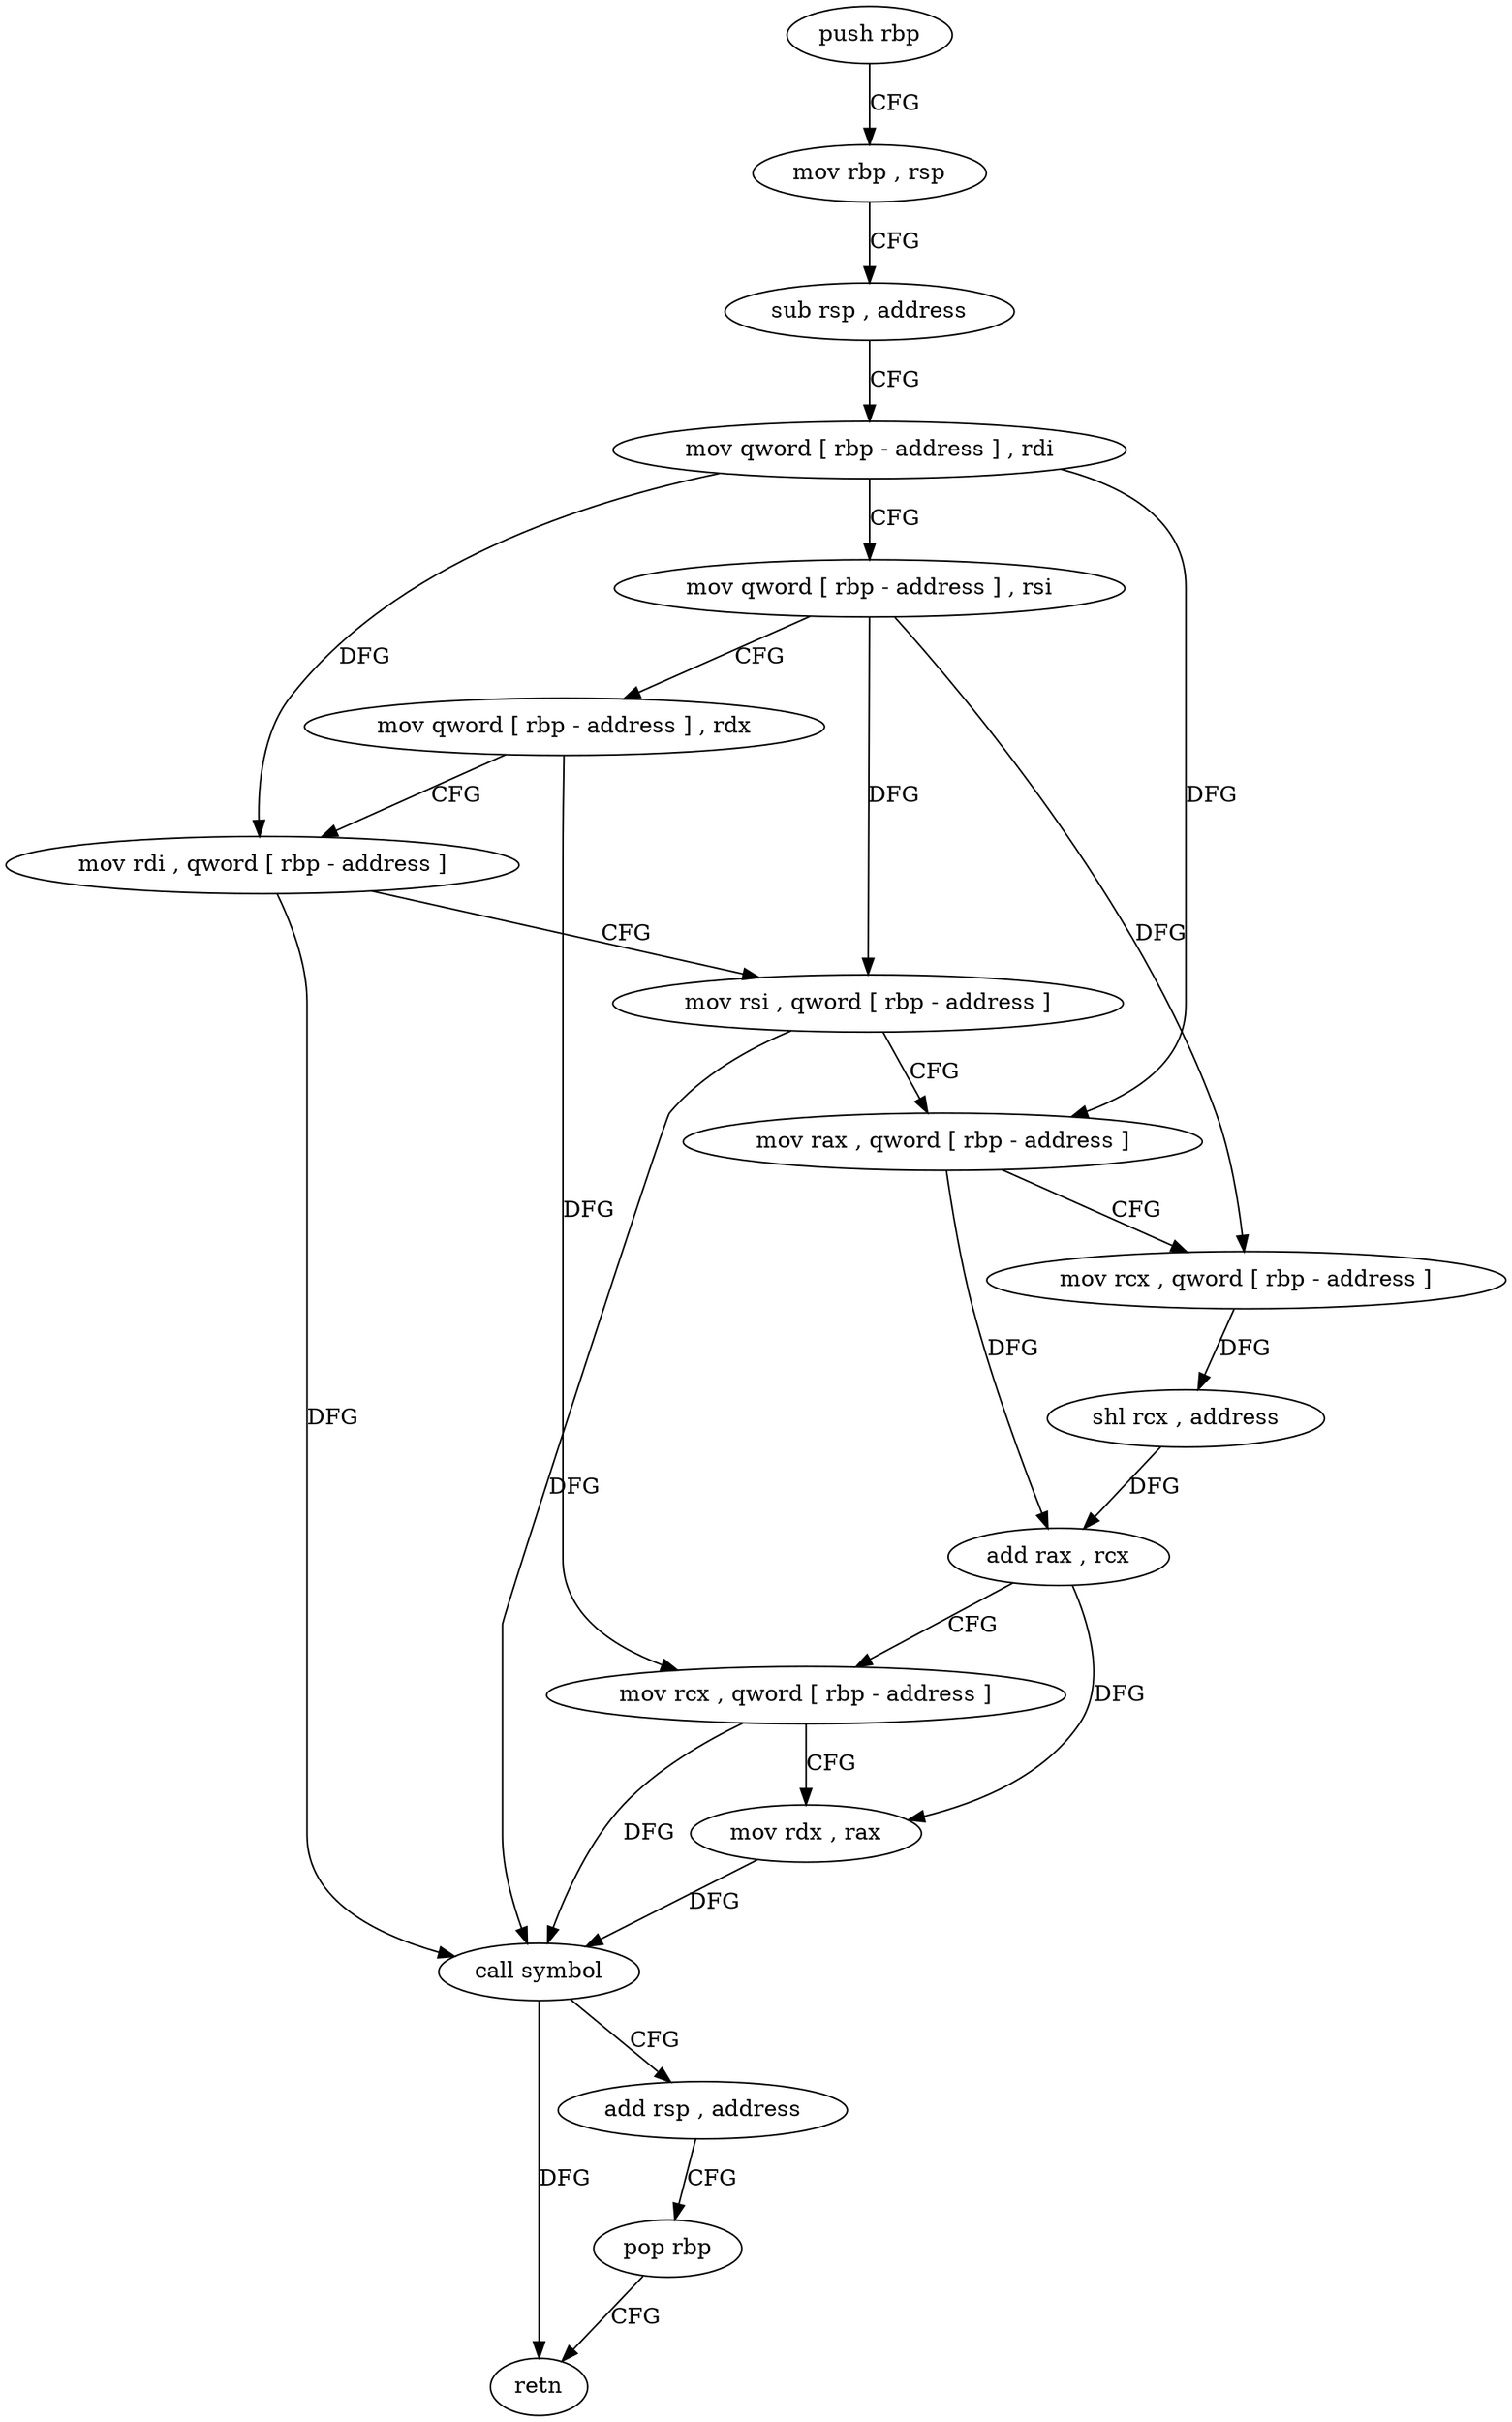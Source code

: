 digraph "func" {
"4290048" [label = "push rbp" ]
"4290049" [label = "mov rbp , rsp" ]
"4290052" [label = "sub rsp , address" ]
"4290056" [label = "mov qword [ rbp - address ] , rdi" ]
"4290060" [label = "mov qword [ rbp - address ] , rsi" ]
"4290064" [label = "mov qword [ rbp - address ] , rdx" ]
"4290068" [label = "mov rdi , qword [ rbp - address ]" ]
"4290072" [label = "mov rsi , qword [ rbp - address ]" ]
"4290076" [label = "mov rax , qword [ rbp - address ]" ]
"4290080" [label = "mov rcx , qword [ rbp - address ]" ]
"4290084" [label = "shl rcx , address" ]
"4290088" [label = "add rax , rcx" ]
"4290091" [label = "mov rcx , qword [ rbp - address ]" ]
"4290095" [label = "mov rdx , rax" ]
"4290098" [label = "call symbol" ]
"4290103" [label = "add rsp , address" ]
"4290107" [label = "pop rbp" ]
"4290108" [label = "retn" ]
"4290048" -> "4290049" [ label = "CFG" ]
"4290049" -> "4290052" [ label = "CFG" ]
"4290052" -> "4290056" [ label = "CFG" ]
"4290056" -> "4290060" [ label = "CFG" ]
"4290056" -> "4290068" [ label = "DFG" ]
"4290056" -> "4290076" [ label = "DFG" ]
"4290060" -> "4290064" [ label = "CFG" ]
"4290060" -> "4290072" [ label = "DFG" ]
"4290060" -> "4290080" [ label = "DFG" ]
"4290064" -> "4290068" [ label = "CFG" ]
"4290064" -> "4290091" [ label = "DFG" ]
"4290068" -> "4290072" [ label = "CFG" ]
"4290068" -> "4290098" [ label = "DFG" ]
"4290072" -> "4290076" [ label = "CFG" ]
"4290072" -> "4290098" [ label = "DFG" ]
"4290076" -> "4290080" [ label = "CFG" ]
"4290076" -> "4290088" [ label = "DFG" ]
"4290080" -> "4290084" [ label = "DFG" ]
"4290084" -> "4290088" [ label = "DFG" ]
"4290088" -> "4290091" [ label = "CFG" ]
"4290088" -> "4290095" [ label = "DFG" ]
"4290091" -> "4290095" [ label = "CFG" ]
"4290091" -> "4290098" [ label = "DFG" ]
"4290095" -> "4290098" [ label = "DFG" ]
"4290098" -> "4290103" [ label = "CFG" ]
"4290098" -> "4290108" [ label = "DFG" ]
"4290103" -> "4290107" [ label = "CFG" ]
"4290107" -> "4290108" [ label = "CFG" ]
}
